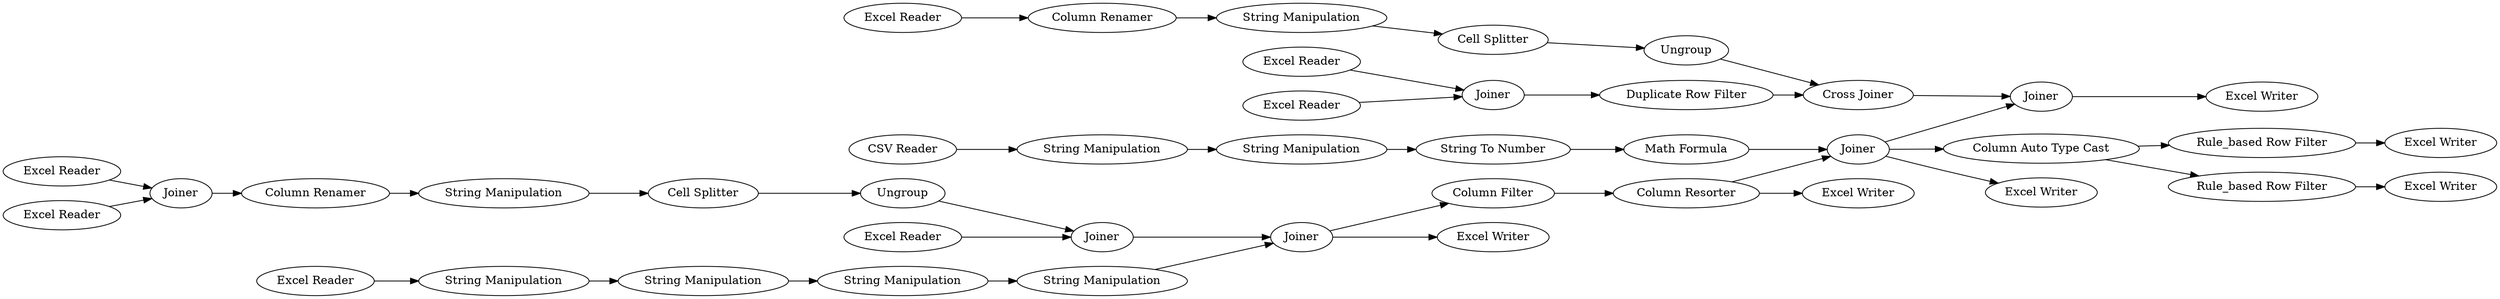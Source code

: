 digraph {
	"1509333394752200127_21" [label="Excel Reader"]
	"1509333394752200127_39" [label="String Manipulation"]
	"1509333394752200127_30" [label=Joiner]
	"1509333394752200127_53" [label=Joiner]
	"1509333394752200127_59" [label="Excel Writer"]
	"1509333394752200127_48" [label="Column Renamer"]
	"1509333394752200127_17" [label="Column Renamer"]
	"1509333394752200127_22" [label="CSV Reader"]
	"1509333394752200127_26" [label="Column Filter"]
	"1509333394752200127_51" [label="Excel Reader"]
	"1509333394752200127_61" [label="Excel Writer"]
	"1509333394752200127_49" [label="String Manipulation"]
	"1509333394752200127_18" [label="String Manipulation"]
	"1509333394752200127_58" [label="String Manipulation"]
	"1509333394752200127_19" [label="Excel Reader"]
	"1509333394752200127_56" [label="Cross Joiner"]
	"1509333394752200127_27" [label="Column Resorter"]
	"1509333394752200127_55" [label="Duplicate Row Filter"]
	"1509333394752200127_40" [label="Math Formula"]
	"1509333394752200127_28" [label="String Manipulation"]
	"1509333394752200127_34" [label="String Manipulation"]
	"1509333394752200127_37" [label="Excel Writer"]
	"1509333394752200127_36" [label="String Manipulation"]
	"1509333394752200127_46" [label="Cell Splitter"]
	"1509333394752200127_14" [label=Ungroup]
	"1509333394752200127_25" [label=Joiner]
	"1509333394752200127_47" [label="Excel Reader"]
	"1509333394752200127_57" [label="Excel Writer"]
	"1509333394752200127_15" [label="Excel Reader"]
	"1509333394752200127_23" [label=Joiner]
	"1509333394752200127_35" [label="String Manipulation"]
	"1509333394752200127_33" [label="Column Auto Type Cast"]
	"1509333394752200127_13" [label="Cell Splitter"]
	"1509333394752200127_50" [label=Ungroup]
	"1509333394752200127_60" [label="Rule_based Row Filter"]
	"1509333394752200127_52" [label="Excel Reader"]
	"1509333394752200127_31" [label="Rule_based Row Filter"]
	"1509333394752200127_42" [label="Excel Writer"]
	"1509333394752200127_38" [label="Excel Writer"]
	"1509333394752200127_44" [label=Joiner]
	"1509333394752200127_41" [label="String To Number"]
	"1509333394752200127_20" [label=Joiner]
	"1509333394752200127_24" [label="Excel Reader"]
	"1509333394752200127_14" -> "1509333394752200127_23"
	"1509333394752200127_48" -> "1509333394752200127_49"
	"1509333394752200127_24" -> "1509333394752200127_34"
	"1509333394752200127_44" -> "1509333394752200127_42"
	"1509333394752200127_17" -> "1509333394752200127_18"
	"1509333394752200127_41" -> "1509333394752200127_40"
	"1509333394752200127_51" -> "1509333394752200127_53"
	"1509333394752200127_39" -> "1509333394752200127_41"
	"1509333394752200127_21" -> "1509333394752200127_23"
	"1509333394752200127_60" -> "1509333394752200127_61"
	"1509333394752200127_46" -> "1509333394752200127_50"
	"1509333394752200127_27" -> "1509333394752200127_30"
	"1509333394752200127_19" -> "1509333394752200127_20"
	"1509333394752200127_50" -> "1509333394752200127_56"
	"1509333394752200127_58" -> "1509333394752200127_25"
	"1509333394752200127_13" -> "1509333394752200127_14"
	"1509333394752200127_22" -> "1509333394752200127_28"
	"1509333394752200127_40" -> "1509333394752200127_30"
	"1509333394752200127_55" -> "1509333394752200127_56"
	"1509333394752200127_26" -> "1509333394752200127_27"
	"1509333394752200127_28" -> "1509333394752200127_39"
	"1509333394752200127_56" -> "1509333394752200127_44"
	"1509333394752200127_33" -> "1509333394752200127_60"
	"1509333394752200127_20" -> "1509333394752200127_17"
	"1509333394752200127_23" -> "1509333394752200127_25"
	"1509333394752200127_31" -> "1509333394752200127_37"
	"1509333394752200127_25" -> "1509333394752200127_57"
	"1509333394752200127_52" -> "1509333394752200127_53"
	"1509333394752200127_36" -> "1509333394752200127_58"
	"1509333394752200127_35" -> "1509333394752200127_36"
	"1509333394752200127_25" -> "1509333394752200127_26"
	"1509333394752200127_30" -> "1509333394752200127_38"
	"1509333394752200127_30" -> "1509333394752200127_44"
	"1509333394752200127_53" -> "1509333394752200127_55"
	"1509333394752200127_18" -> "1509333394752200127_13"
	"1509333394752200127_49" -> "1509333394752200127_46"
	"1509333394752200127_33" -> "1509333394752200127_31"
	"1509333394752200127_30" -> "1509333394752200127_33"
	"1509333394752200127_15" -> "1509333394752200127_20"
	"1509333394752200127_47" -> "1509333394752200127_48"
	"1509333394752200127_34" -> "1509333394752200127_35"
	"1509333394752200127_27" -> "1509333394752200127_59"
	rankdir=LR
}
